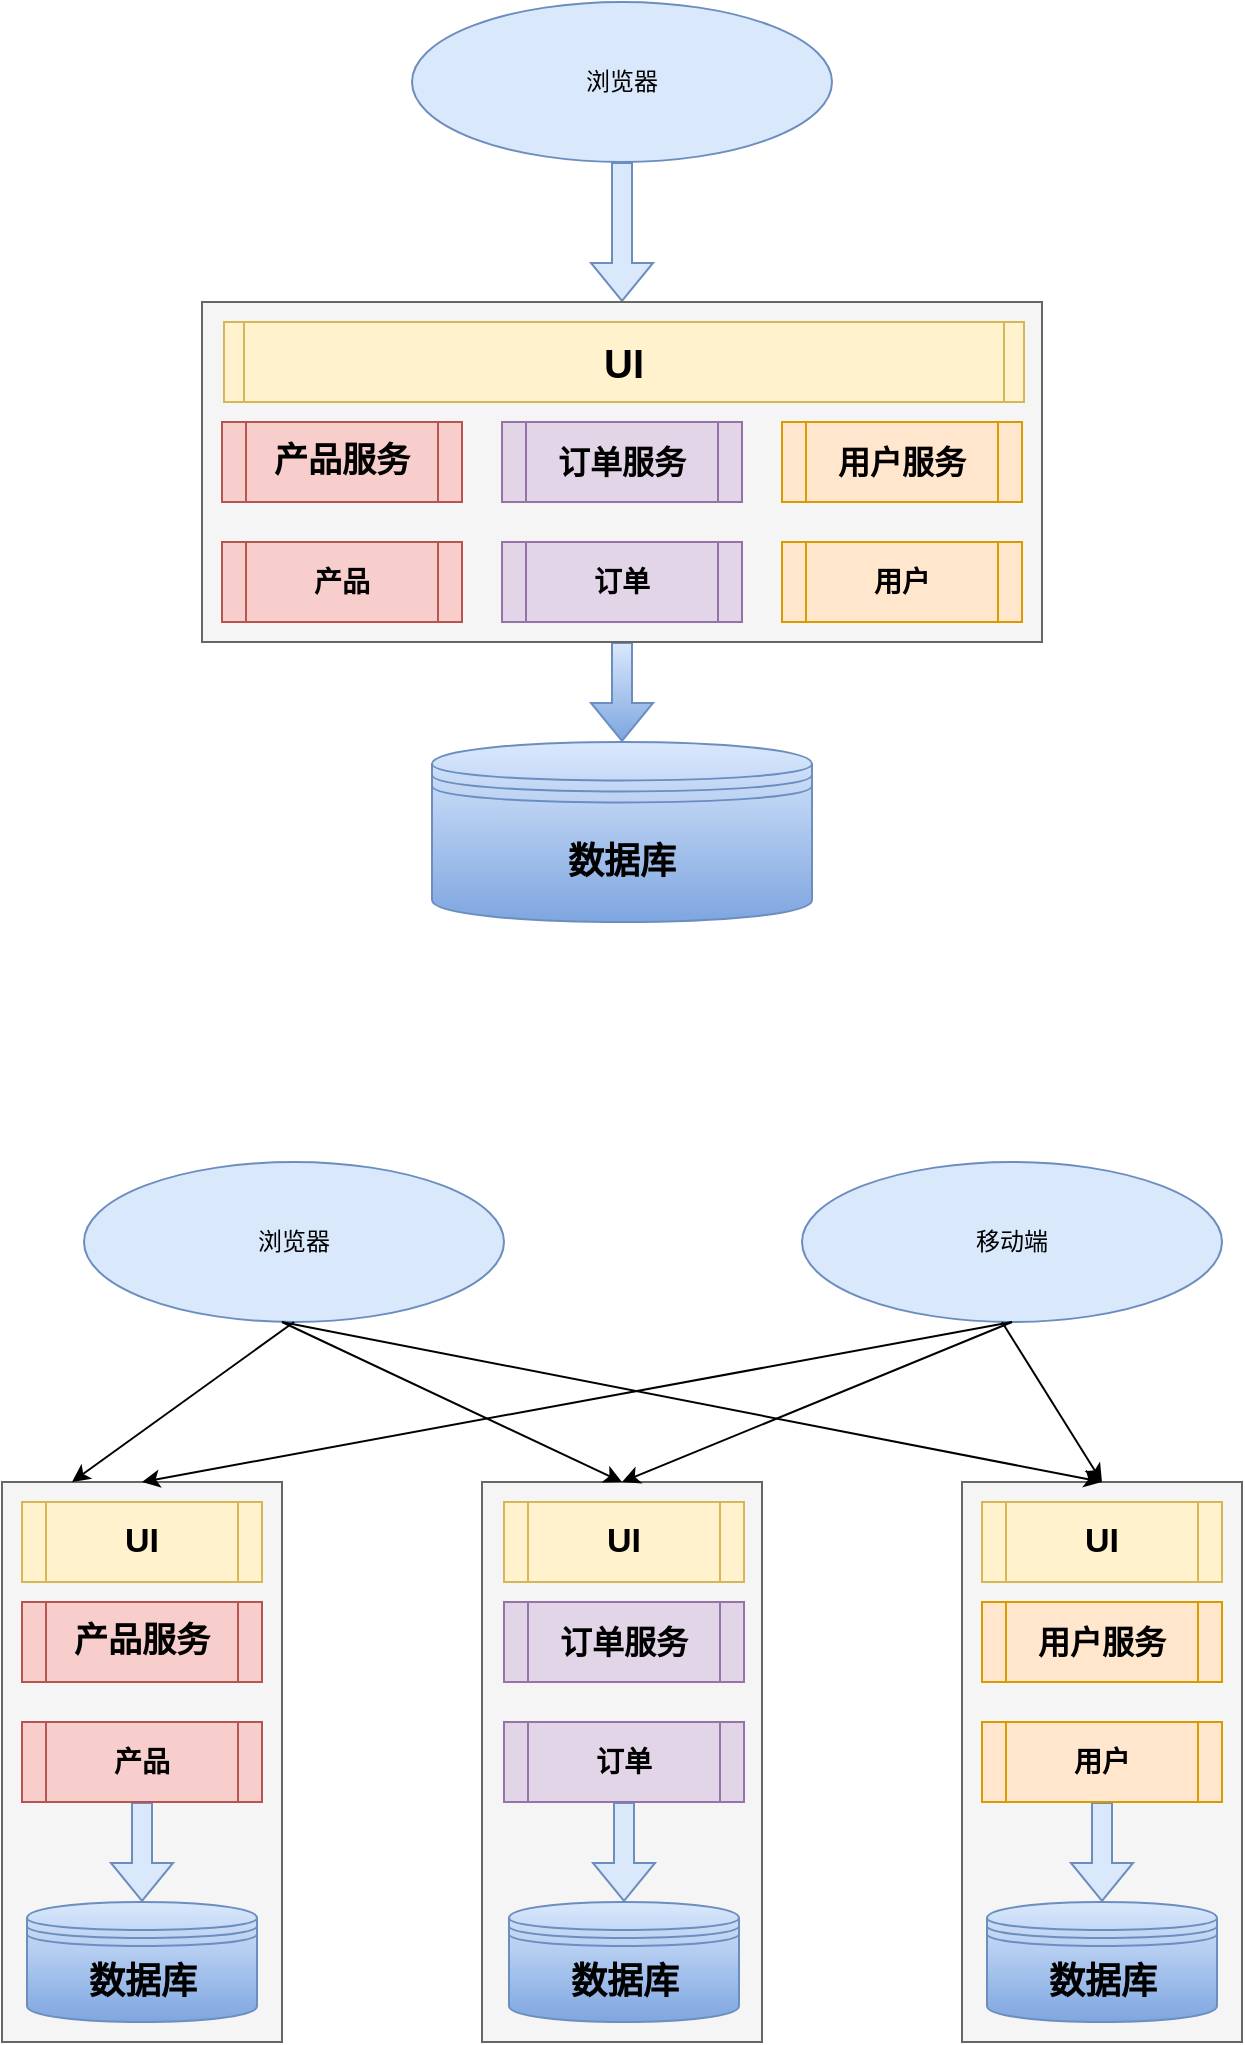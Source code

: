 <mxfile version="14.2.9" type="github">
  <diagram id="vKRgahUFl7z-B4n-kref" name="Page-1">
    <mxGraphModel dx="1038" dy="556" grid="1" gridSize="10" guides="1" tooltips="1" connect="1" arrows="1" fold="1" page="1" pageScale="1" pageWidth="827" pageHeight="1169" math="0" shadow="0">
      <root>
        <mxCell id="0" />
        <mxCell id="1" parent="0" />
        <mxCell id="vKPVgLRjj7xv1w4cH6gg-3" style="edgeStyle=orthogonalEdgeStyle;rounded=0;orthogonalLoop=1;jettySize=auto;html=1;shape=flexArrow;fillColor=#dae8fc;strokeColor=#6c8ebf;" edge="1" parent="1" source="vKPVgLRjj7xv1w4cH6gg-1" target="vKPVgLRjj7xv1w4cH6gg-2">
          <mxGeometry relative="1" as="geometry" />
        </mxCell>
        <mxCell id="vKPVgLRjj7xv1w4cH6gg-1" value="浏览器" style="ellipse;whiteSpace=wrap;html=1;fillColor=#dae8fc;strokeColor=#6c8ebf;" vertex="1" parent="1">
          <mxGeometry x="245" y="60" width="210" height="80" as="geometry" />
        </mxCell>
        <mxCell id="vKPVgLRjj7xv1w4cH6gg-14" style="edgeStyle=orthogonalEdgeStyle;shape=flexArrow;rounded=0;orthogonalLoop=1;jettySize=auto;html=1;gradientColor=#7ea6e0;fillColor=#dae8fc;strokeColor=#6c8ebf;" edge="1" parent="1" source="vKPVgLRjj7xv1w4cH6gg-2" target="vKPVgLRjj7xv1w4cH6gg-12">
          <mxGeometry relative="1" as="geometry" />
        </mxCell>
        <mxCell id="vKPVgLRjj7xv1w4cH6gg-2" value="" style="rounded=0;whiteSpace=wrap;html=1;fillColor=#f5f5f5;strokeColor=#666666;fontColor=#333333;" vertex="1" parent="1">
          <mxGeometry x="140" y="210" width="420" height="170" as="geometry" />
        </mxCell>
        <mxCell id="vKPVgLRjj7xv1w4cH6gg-4" value="&lt;b&gt;&lt;font style=&quot;font-size: 20px&quot;&gt;UI&lt;/font&gt;&lt;/b&gt;" style="shape=process;whiteSpace=wrap;html=1;backgroundOutline=1;size=0.025;fillColor=#fff2cc;strokeColor=#d6b656;" vertex="1" parent="1">
          <mxGeometry x="151" y="220" width="400" height="40" as="geometry" />
        </mxCell>
        <mxCell id="vKPVgLRjj7xv1w4cH6gg-5" value="&lt;b&gt;&lt;font style=&quot;font-size: 17px&quot;&gt;产品服务&lt;/font&gt;&lt;/b&gt;" style="shape=process;whiteSpace=wrap;html=1;backgroundOutline=1;fillColor=#f8cecc;strokeColor=#b85450;" vertex="1" parent="1">
          <mxGeometry x="150" y="270" width="120" height="40" as="geometry" />
        </mxCell>
        <mxCell id="vKPVgLRjj7xv1w4cH6gg-6" value="&lt;b&gt;&lt;font style=&quot;font-size: 14px&quot;&gt;产品&lt;/font&gt;&lt;/b&gt;" style="shape=process;whiteSpace=wrap;html=1;backgroundOutline=1;fillColor=#f8cecc;strokeColor=#b85450;" vertex="1" parent="1">
          <mxGeometry x="150" y="330" width="120" height="40" as="geometry" />
        </mxCell>
        <mxCell id="vKPVgLRjj7xv1w4cH6gg-7" value="&lt;b&gt;&lt;font style=&quot;font-size: 16px&quot;&gt;订单服务&lt;/font&gt;&lt;/b&gt;" style="shape=process;whiteSpace=wrap;html=1;backgroundOutline=1;fillColor=#e1d5e7;strokeColor=#9673a6;" vertex="1" parent="1">
          <mxGeometry x="290" y="270" width="120" height="40" as="geometry" />
        </mxCell>
        <mxCell id="vKPVgLRjj7xv1w4cH6gg-9" value="&lt;b&gt;&lt;font style=&quot;font-size: 16px&quot;&gt;用户服务&lt;/font&gt;&lt;/b&gt;" style="shape=process;whiteSpace=wrap;html=1;backgroundOutline=1;fillColor=#ffe6cc;strokeColor=#d79b00;" vertex="1" parent="1">
          <mxGeometry x="430" y="270" width="120" height="40" as="geometry" />
        </mxCell>
        <mxCell id="vKPVgLRjj7xv1w4cH6gg-10" value="&lt;b&gt;&lt;font style=&quot;font-size: 14px&quot;&gt;订单&lt;/font&gt;&lt;/b&gt;" style="shape=process;whiteSpace=wrap;html=1;backgroundOutline=1;fillColor=#e1d5e7;strokeColor=#9673a6;" vertex="1" parent="1">
          <mxGeometry x="290" y="330" width="120" height="40" as="geometry" />
        </mxCell>
        <mxCell id="vKPVgLRjj7xv1w4cH6gg-11" value="&lt;b&gt;&lt;font style=&quot;font-size: 14px&quot;&gt;用户&lt;/font&gt;&lt;/b&gt;" style="shape=process;whiteSpace=wrap;html=1;backgroundOutline=1;fillColor=#ffe6cc;strokeColor=#d79b00;" vertex="1" parent="1">
          <mxGeometry x="430" y="330" width="120" height="40" as="geometry" />
        </mxCell>
        <mxCell id="vKPVgLRjj7xv1w4cH6gg-12" value="&lt;b&gt;&lt;font style=&quot;font-size: 18px&quot;&gt;数据库&lt;/font&gt;&lt;/b&gt;" style="shape=datastore;whiteSpace=wrap;html=1;gradientColor=#7ea6e0;fillColor=#dae8fc;strokeColor=#6c8ebf;" vertex="1" parent="1">
          <mxGeometry x="255" y="430" width="190" height="90" as="geometry" />
        </mxCell>
        <mxCell id="vKPVgLRjj7xv1w4cH6gg-16" value="浏览器" style="ellipse;whiteSpace=wrap;html=1;fillColor=#dae8fc;strokeColor=#6c8ebf;" vertex="1" parent="1">
          <mxGeometry x="81" y="640" width="210" height="80" as="geometry" />
        </mxCell>
        <mxCell id="vKPVgLRjj7xv1w4cH6gg-18" value="" style="rounded=0;whiteSpace=wrap;html=1;fillColor=#f5f5f5;strokeColor=#666666;fontColor=#333333;" vertex="1" parent="1">
          <mxGeometry x="40" y="800" width="140" height="280" as="geometry" />
        </mxCell>
        <mxCell id="vKPVgLRjj7xv1w4cH6gg-20" value="&lt;b&gt;&lt;font style=&quot;font-size: 17px&quot;&gt;产品服务&lt;/font&gt;&lt;/b&gt;" style="shape=process;whiteSpace=wrap;html=1;backgroundOutline=1;fillColor=#f8cecc;strokeColor=#b85450;" vertex="1" parent="1">
          <mxGeometry x="50" y="860" width="120" height="40" as="geometry" />
        </mxCell>
        <mxCell id="vKPVgLRjj7xv1w4cH6gg-57" style="edgeStyle=orthogonalEdgeStyle;rounded=0;orthogonalLoop=1;jettySize=auto;html=1;shape=flexArrow;fillColor=#dae8fc;strokeColor=#6c8ebf;" edge="1" parent="1" source="vKPVgLRjj7xv1w4cH6gg-21" target="vKPVgLRjj7xv1w4cH6gg-26">
          <mxGeometry relative="1" as="geometry" />
        </mxCell>
        <mxCell id="vKPVgLRjj7xv1w4cH6gg-21" value="&lt;b&gt;&lt;font style=&quot;font-size: 14px&quot;&gt;产品&lt;/font&gt;&lt;/b&gt;" style="shape=process;whiteSpace=wrap;html=1;backgroundOutline=1;fillColor=#f8cecc;strokeColor=#b85450;" vertex="1" parent="1">
          <mxGeometry x="50" y="920" width="120" height="40" as="geometry" />
        </mxCell>
        <mxCell id="vKPVgLRjj7xv1w4cH6gg-26" value="&lt;b&gt;&lt;font style=&quot;font-size: 18px&quot;&gt;数据库&lt;/font&gt;&lt;/b&gt;" style="shape=datastore;whiteSpace=wrap;html=1;gradientColor=#7ea6e0;fillColor=#dae8fc;strokeColor=#6c8ebf;" vertex="1" parent="1">
          <mxGeometry x="52.5" y="1010" width="115" height="60" as="geometry" />
        </mxCell>
        <mxCell id="vKPVgLRjj7xv1w4cH6gg-27" value="移动端" style="ellipse;whiteSpace=wrap;html=1;fillColor=#dae8fc;strokeColor=#6c8ebf;" vertex="1" parent="1">
          <mxGeometry x="440" y="640" width="210" height="80" as="geometry" />
        </mxCell>
        <mxCell id="vKPVgLRjj7xv1w4cH6gg-28" value="" style="rounded=0;whiteSpace=wrap;html=1;fillColor=#f5f5f5;strokeColor=#666666;fontColor=#333333;" vertex="1" parent="1">
          <mxGeometry x="280" y="800" width="140" height="280" as="geometry" />
        </mxCell>
        <mxCell id="vKPVgLRjj7xv1w4cH6gg-32" value="&lt;b&gt;&lt;font style=&quot;font-size: 16px&quot;&gt;订单服务&lt;/font&gt;&lt;/b&gt;" style="shape=process;whiteSpace=wrap;html=1;backgroundOutline=1;fillColor=#e1d5e7;strokeColor=#9673a6;" vertex="1" parent="1">
          <mxGeometry x="291" y="860" width="120" height="40" as="geometry" />
        </mxCell>
        <mxCell id="vKPVgLRjj7xv1w4cH6gg-61" value="" style="edgeStyle=orthogonalEdgeStyle;rounded=0;orthogonalLoop=1;jettySize=auto;html=1;shape=flexArrow;fillColor=#dae8fc;strokeColor=#6c8ebf;" edge="1" parent="1" source="vKPVgLRjj7xv1w4cH6gg-34" target="vKPVgLRjj7xv1w4cH6gg-47">
          <mxGeometry relative="1" as="geometry" />
        </mxCell>
        <mxCell id="vKPVgLRjj7xv1w4cH6gg-34" value="&lt;b&gt;&lt;font style=&quot;font-size: 14px&quot;&gt;订单&lt;/font&gt;&lt;/b&gt;" style="shape=process;whiteSpace=wrap;html=1;backgroundOutline=1;fillColor=#e1d5e7;strokeColor=#9673a6;" vertex="1" parent="1">
          <mxGeometry x="291" y="920" width="120" height="40" as="geometry" />
        </mxCell>
        <mxCell id="vKPVgLRjj7xv1w4cH6gg-36" value="" style="rounded=0;whiteSpace=wrap;html=1;fillColor=#f5f5f5;strokeColor=#666666;fontColor=#333333;" vertex="1" parent="1">
          <mxGeometry x="520" y="800" width="140" height="280" as="geometry" />
        </mxCell>
        <mxCell id="vKPVgLRjj7xv1w4cH6gg-41" value="&lt;b&gt;&lt;font style=&quot;font-size: 16px&quot;&gt;用户服务&lt;/font&gt;&lt;/b&gt;" style="shape=process;whiteSpace=wrap;html=1;backgroundOutline=1;fillColor=#ffe6cc;strokeColor=#d79b00;" vertex="1" parent="1">
          <mxGeometry x="530" y="860" width="120" height="40" as="geometry" />
        </mxCell>
        <mxCell id="vKPVgLRjj7xv1w4cH6gg-62" value="" style="edgeStyle=orthogonalEdgeStyle;rounded=0;orthogonalLoop=1;jettySize=auto;html=1;shape=flexArrow;fillColor=#dae8fc;strokeColor=#6c8ebf;" edge="1" parent="1" source="vKPVgLRjj7xv1w4cH6gg-43" target="vKPVgLRjj7xv1w4cH6gg-48">
          <mxGeometry relative="1" as="geometry" />
        </mxCell>
        <mxCell id="vKPVgLRjj7xv1w4cH6gg-43" value="&lt;b&gt;&lt;font style=&quot;font-size: 14px&quot;&gt;用户&lt;/font&gt;&lt;/b&gt;" style="shape=process;whiteSpace=wrap;html=1;backgroundOutline=1;fillColor=#ffe6cc;strokeColor=#d79b00;" vertex="1" parent="1">
          <mxGeometry x="530" y="920" width="120" height="40" as="geometry" />
        </mxCell>
        <mxCell id="vKPVgLRjj7xv1w4cH6gg-44" value="&lt;b&gt;&lt;font style=&quot;font-size: 17px&quot;&gt;UI&lt;/font&gt;&lt;/b&gt;" style="shape=process;whiteSpace=wrap;html=1;backgroundOutline=1;fillColor=#fff2cc;strokeColor=#d6b656;" vertex="1" parent="1">
          <mxGeometry x="50" y="810" width="120" height="40" as="geometry" />
        </mxCell>
        <mxCell id="vKPVgLRjj7xv1w4cH6gg-45" value="&lt;b&gt;&lt;font style=&quot;font-size: 17px&quot;&gt;UI&lt;/font&gt;&lt;/b&gt;" style="shape=process;whiteSpace=wrap;html=1;backgroundOutline=1;fillColor=#fff2cc;strokeColor=#d6b656;" vertex="1" parent="1">
          <mxGeometry x="291" y="810" width="120" height="40" as="geometry" />
        </mxCell>
        <mxCell id="vKPVgLRjj7xv1w4cH6gg-46" value="&lt;b&gt;&lt;font style=&quot;font-size: 17px&quot;&gt;UI&lt;/font&gt;&lt;/b&gt;" style="shape=process;whiteSpace=wrap;html=1;backgroundOutline=1;fillColor=#fff2cc;strokeColor=#d6b656;" vertex="1" parent="1">
          <mxGeometry x="530" y="810" width="120" height="40" as="geometry" />
        </mxCell>
        <mxCell id="vKPVgLRjj7xv1w4cH6gg-47" value="&lt;b&gt;&lt;font style=&quot;font-size: 18px&quot;&gt;数据库&lt;/font&gt;&lt;/b&gt;" style="shape=datastore;whiteSpace=wrap;html=1;gradientColor=#7ea6e0;fillColor=#dae8fc;strokeColor=#6c8ebf;" vertex="1" parent="1">
          <mxGeometry x="293.5" y="1010" width="115" height="60" as="geometry" />
        </mxCell>
        <mxCell id="vKPVgLRjj7xv1w4cH6gg-48" value="&lt;b&gt;&lt;font style=&quot;font-size: 18px&quot;&gt;数据库&lt;/font&gt;&lt;/b&gt;" style="shape=datastore;whiteSpace=wrap;html=1;gradientColor=#7ea6e0;fillColor=#dae8fc;strokeColor=#6c8ebf;" vertex="1" parent="1">
          <mxGeometry x="532.5" y="1010" width="115" height="60" as="geometry" />
        </mxCell>
        <mxCell id="vKPVgLRjj7xv1w4cH6gg-50" value="" style="endArrow=classic;html=1;exitX=0.5;exitY=1;exitDx=0;exitDy=0;entryX=0.25;entryY=0;entryDx=0;entryDy=0;" edge="1" parent="1" source="vKPVgLRjj7xv1w4cH6gg-16" target="vKPVgLRjj7xv1w4cH6gg-18">
          <mxGeometry width="50" height="50" relative="1" as="geometry">
            <mxPoint y="790" as="sourcePoint" />
            <mxPoint x="50" y="740" as="targetPoint" />
          </mxGeometry>
        </mxCell>
        <mxCell id="vKPVgLRjj7xv1w4cH6gg-51" value="" style="endArrow=classic;html=1;entryX=0.5;entryY=0;entryDx=0;entryDy=0;" edge="1" parent="1" target="vKPVgLRjj7xv1w4cH6gg-28">
          <mxGeometry width="50" height="50" relative="1" as="geometry">
            <mxPoint x="180" y="720" as="sourcePoint" />
            <mxPoint x="370" y="720" as="targetPoint" />
          </mxGeometry>
        </mxCell>
        <mxCell id="vKPVgLRjj7xv1w4cH6gg-52" value="" style="endArrow=classic;html=1;entryX=0.5;entryY=0;entryDx=0;entryDy=0;" edge="1" parent="1" target="vKPVgLRjj7xv1w4cH6gg-36">
          <mxGeometry width="50" height="50" relative="1" as="geometry">
            <mxPoint x="180" y="720" as="sourcePoint" />
            <mxPoint x="420" y="720" as="targetPoint" />
          </mxGeometry>
        </mxCell>
        <mxCell id="vKPVgLRjj7xv1w4cH6gg-53" value="" style="endArrow=classic;html=1;exitX=0.5;exitY=1;exitDx=0;exitDy=0;entryX=0.5;entryY=0;entryDx=0;entryDy=0;" edge="1" parent="1" source="vKPVgLRjj7xv1w4cH6gg-27" target="vKPVgLRjj7xv1w4cH6gg-18">
          <mxGeometry width="50" height="50" relative="1" as="geometry">
            <mxPoint x="370" y="750" as="sourcePoint" />
            <mxPoint x="420" y="700" as="targetPoint" />
          </mxGeometry>
        </mxCell>
        <mxCell id="vKPVgLRjj7xv1w4cH6gg-54" value="" style="endArrow=classic;html=1;exitX=0.5;exitY=1;exitDx=0;exitDy=0;entryX=0.5;entryY=0;entryDx=0;entryDy=0;" edge="1" parent="1" source="vKPVgLRjj7xv1w4cH6gg-27" target="vKPVgLRjj7xv1w4cH6gg-28">
          <mxGeometry width="50" height="50" relative="1" as="geometry">
            <mxPoint x="680" y="760" as="sourcePoint" />
            <mxPoint x="730" y="710" as="targetPoint" />
          </mxGeometry>
        </mxCell>
        <mxCell id="vKPVgLRjj7xv1w4cH6gg-55" value="" style="endArrow=classic;html=1;entryX=0.5;entryY=0;entryDx=0;entryDy=0;" edge="1" parent="1" target="vKPVgLRjj7xv1w4cH6gg-36">
          <mxGeometry width="50" height="50" relative="1" as="geometry">
            <mxPoint x="540" y="720" as="sourcePoint" />
            <mxPoint x="770" y="700" as="targetPoint" />
          </mxGeometry>
        </mxCell>
      </root>
    </mxGraphModel>
  </diagram>
</mxfile>
